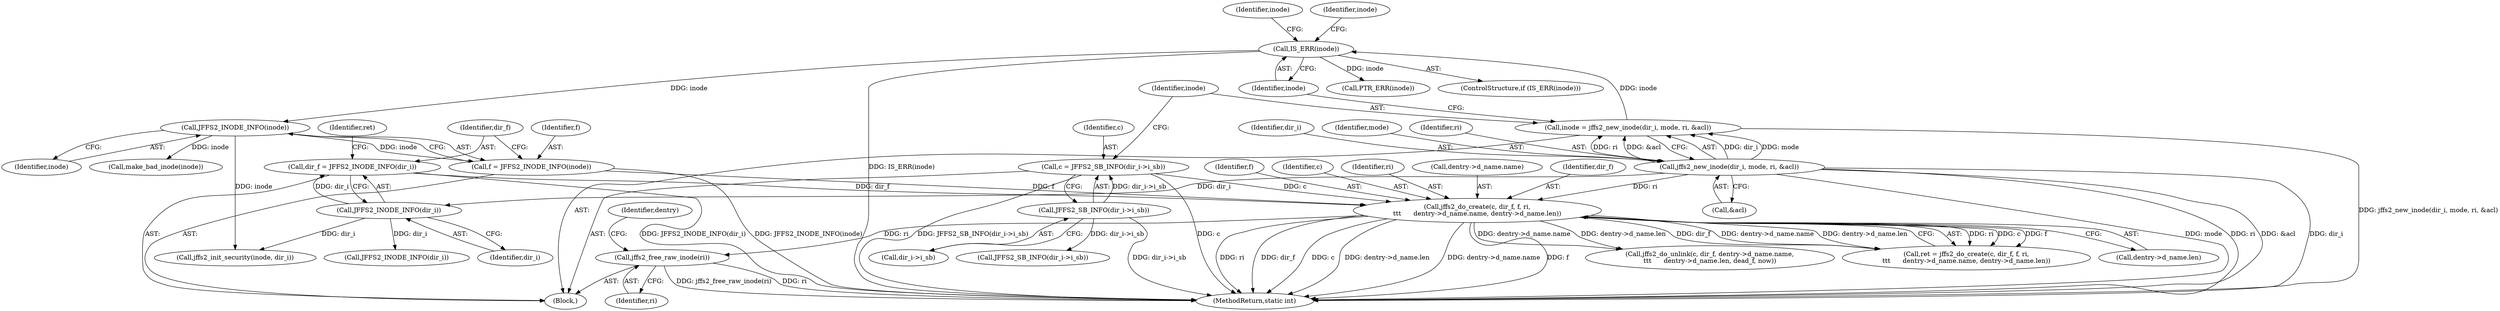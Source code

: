 digraph "0_infradead_9ed437c50d89eabae763dd422579f73fdebf288d_0@API" {
"1000217" [label="(Call,jffs2_free_raw_inode(ri))"];
"1000183" [label="(Call,jffs2_do_create(c, dir_f, f, ri,\n\t\t\t      dentry->d_name.name, dentry->d_name.len))"];
"1000125" [label="(Call,c = JFFS2_SB_INFO(dir_i->i_sb))"];
"1000127" [label="(Call,JFFS2_SB_INFO(dir_i->i_sb))"];
"1000177" [label="(Call,dir_f = JFFS2_INODE_INFO(dir_i))"];
"1000179" [label="(Call,JFFS2_INODE_INFO(dir_i))"];
"1000133" [label="(Call,jffs2_new_inode(dir_i, mode, ri, &acl))"];
"1000173" [label="(Call,f = JFFS2_INODE_INFO(inode))"];
"1000175" [label="(Call,JFFS2_INODE_INFO(inode))"];
"1000140" [label="(Call,IS_ERR(inode))"];
"1000131" [label="(Call,inode = jffs2_new_inode(dir_i, mode, ri, &acl))"];
"1000493" [label="(MethodReturn,static int)"];
"1000173" [label="(Call,f = JFFS2_INODE_INFO(inode))"];
"1000133" [label="(Call,jffs2_new_inode(dir_i, mode, ri, &acl))"];
"1000177" [label="(Call,dir_f = JFFS2_INODE_INFO(dir_i))"];
"1000128" [label="(Call,dir_i->i_sb)"];
"1000137" [label="(Call,&acl)"];
"1000220" [label="(Identifier,dentry)"];
"1000141" [label="(Identifier,inode)"];
"1000218" [label="(Identifier,ri)"];
"1000186" [label="(Identifier,f)"];
"1000184" [label="(Identifier,c)"];
"1000134" [label="(Identifier,dir_i)"];
"1000203" [label="(Call,jffs2_init_security(inode, dir_i))"];
"1000125" [label="(Call,c = JFFS2_SB_INFO(dir_i->i_sb))"];
"1000182" [label="(Identifier,ret)"];
"1000174" [label="(Identifier,f)"];
"1000140" [label="(Call,IS_ERR(inode))"];
"1000187" [label="(Identifier,ri)"];
"1000145" [label="(Identifier,inode)"];
"1000217" [label="(Call,jffs2_free_raw_inode(ri))"];
"1000127" [label="(Call,JFFS2_SB_INFO(dir_i->i_sb))"];
"1000183" [label="(Call,jffs2_do_create(c, dir_f, f, ri,\n\t\t\t      dentry->d_name.name, dentry->d_name.len))"];
"1000126" [label="(Identifier,c)"];
"1000178" [label="(Identifier,dir_f)"];
"1000144" [label="(Call,PTR_ERR(inode))"];
"1000259" [label="(Call,jffs2_do_unlink(c, dir_f, dentry->d_name.name,\n\t\t\t      dentry->d_name.len, dead_f, now))"];
"1000236" [label="(Call,JFFS2_SB_INFO(dir_i->i_sb))"];
"1000176" [label="(Identifier,inode)"];
"1000135" [label="(Identifier,mode)"];
"1000111" [label="(Block,)"];
"1000139" [label="(ControlStructure,if (IS_ERR(inode)))"];
"1000175" [label="(Call,JFFS2_INODE_INFO(inode))"];
"1000148" [label="(Identifier,inode)"];
"1000180" [label="(Identifier,dir_i)"];
"1000228" [label="(Call,make_bad_inode(inode))"];
"1000132" [label="(Identifier,inode)"];
"1000243" [label="(Call,JFFS2_INODE_INFO(dir_i))"];
"1000188" [label="(Call,dentry->d_name.name)"];
"1000179" [label="(Call,JFFS2_INODE_INFO(dir_i))"];
"1000181" [label="(Call,ret = jffs2_do_create(c, dir_f, f, ri,\n\t\t\t      dentry->d_name.name, dentry->d_name.len))"];
"1000193" [label="(Call,dentry->d_name.len)"];
"1000131" [label="(Call,inode = jffs2_new_inode(dir_i, mode, ri, &acl))"];
"1000185" [label="(Identifier,dir_f)"];
"1000136" [label="(Identifier,ri)"];
"1000217" -> "1000111"  [label="AST: "];
"1000217" -> "1000218"  [label="CFG: "];
"1000218" -> "1000217"  [label="AST: "];
"1000220" -> "1000217"  [label="CFG: "];
"1000217" -> "1000493"  [label="DDG: jffs2_free_raw_inode(ri)"];
"1000217" -> "1000493"  [label="DDG: ri"];
"1000183" -> "1000217"  [label="DDG: ri"];
"1000183" -> "1000181"  [label="AST: "];
"1000183" -> "1000193"  [label="CFG: "];
"1000184" -> "1000183"  [label="AST: "];
"1000185" -> "1000183"  [label="AST: "];
"1000186" -> "1000183"  [label="AST: "];
"1000187" -> "1000183"  [label="AST: "];
"1000188" -> "1000183"  [label="AST: "];
"1000193" -> "1000183"  [label="AST: "];
"1000181" -> "1000183"  [label="CFG: "];
"1000183" -> "1000493"  [label="DDG: dentry->d_name.name"];
"1000183" -> "1000493"  [label="DDG: f"];
"1000183" -> "1000493"  [label="DDG: ri"];
"1000183" -> "1000493"  [label="DDG: dir_f"];
"1000183" -> "1000493"  [label="DDG: c"];
"1000183" -> "1000493"  [label="DDG: dentry->d_name.len"];
"1000183" -> "1000181"  [label="DDG: ri"];
"1000183" -> "1000181"  [label="DDG: c"];
"1000183" -> "1000181"  [label="DDG: f"];
"1000183" -> "1000181"  [label="DDG: dir_f"];
"1000183" -> "1000181"  [label="DDG: dentry->d_name.name"];
"1000183" -> "1000181"  [label="DDG: dentry->d_name.len"];
"1000125" -> "1000183"  [label="DDG: c"];
"1000177" -> "1000183"  [label="DDG: dir_f"];
"1000173" -> "1000183"  [label="DDG: f"];
"1000133" -> "1000183"  [label="DDG: ri"];
"1000183" -> "1000259"  [label="DDG: dentry->d_name.name"];
"1000183" -> "1000259"  [label="DDG: dentry->d_name.len"];
"1000125" -> "1000111"  [label="AST: "];
"1000125" -> "1000127"  [label="CFG: "];
"1000126" -> "1000125"  [label="AST: "];
"1000127" -> "1000125"  [label="AST: "];
"1000132" -> "1000125"  [label="CFG: "];
"1000125" -> "1000493"  [label="DDG: c"];
"1000125" -> "1000493"  [label="DDG: JFFS2_SB_INFO(dir_i->i_sb)"];
"1000127" -> "1000125"  [label="DDG: dir_i->i_sb"];
"1000127" -> "1000128"  [label="CFG: "];
"1000128" -> "1000127"  [label="AST: "];
"1000127" -> "1000493"  [label="DDG: dir_i->i_sb"];
"1000127" -> "1000236"  [label="DDG: dir_i->i_sb"];
"1000177" -> "1000111"  [label="AST: "];
"1000177" -> "1000179"  [label="CFG: "];
"1000178" -> "1000177"  [label="AST: "];
"1000179" -> "1000177"  [label="AST: "];
"1000182" -> "1000177"  [label="CFG: "];
"1000177" -> "1000493"  [label="DDG: JFFS2_INODE_INFO(dir_i)"];
"1000179" -> "1000177"  [label="DDG: dir_i"];
"1000179" -> "1000180"  [label="CFG: "];
"1000180" -> "1000179"  [label="AST: "];
"1000133" -> "1000179"  [label="DDG: dir_i"];
"1000179" -> "1000203"  [label="DDG: dir_i"];
"1000179" -> "1000243"  [label="DDG: dir_i"];
"1000133" -> "1000131"  [label="AST: "];
"1000133" -> "1000137"  [label="CFG: "];
"1000134" -> "1000133"  [label="AST: "];
"1000135" -> "1000133"  [label="AST: "];
"1000136" -> "1000133"  [label="AST: "];
"1000137" -> "1000133"  [label="AST: "];
"1000131" -> "1000133"  [label="CFG: "];
"1000133" -> "1000493"  [label="DDG: dir_i"];
"1000133" -> "1000493"  [label="DDG: mode"];
"1000133" -> "1000493"  [label="DDG: ri"];
"1000133" -> "1000493"  [label="DDG: &acl"];
"1000133" -> "1000131"  [label="DDG: dir_i"];
"1000133" -> "1000131"  [label="DDG: mode"];
"1000133" -> "1000131"  [label="DDG: ri"];
"1000133" -> "1000131"  [label="DDG: &acl"];
"1000173" -> "1000111"  [label="AST: "];
"1000173" -> "1000175"  [label="CFG: "];
"1000174" -> "1000173"  [label="AST: "];
"1000175" -> "1000173"  [label="AST: "];
"1000178" -> "1000173"  [label="CFG: "];
"1000173" -> "1000493"  [label="DDG: JFFS2_INODE_INFO(inode)"];
"1000175" -> "1000173"  [label="DDG: inode"];
"1000175" -> "1000176"  [label="CFG: "];
"1000176" -> "1000175"  [label="AST: "];
"1000140" -> "1000175"  [label="DDG: inode"];
"1000175" -> "1000203"  [label="DDG: inode"];
"1000175" -> "1000228"  [label="DDG: inode"];
"1000140" -> "1000139"  [label="AST: "];
"1000140" -> "1000141"  [label="CFG: "];
"1000141" -> "1000140"  [label="AST: "];
"1000145" -> "1000140"  [label="CFG: "];
"1000148" -> "1000140"  [label="CFG: "];
"1000140" -> "1000493"  [label="DDG: IS_ERR(inode)"];
"1000131" -> "1000140"  [label="DDG: inode"];
"1000140" -> "1000144"  [label="DDG: inode"];
"1000131" -> "1000111"  [label="AST: "];
"1000132" -> "1000131"  [label="AST: "];
"1000141" -> "1000131"  [label="CFG: "];
"1000131" -> "1000493"  [label="DDG: jffs2_new_inode(dir_i, mode, ri, &acl)"];
}
